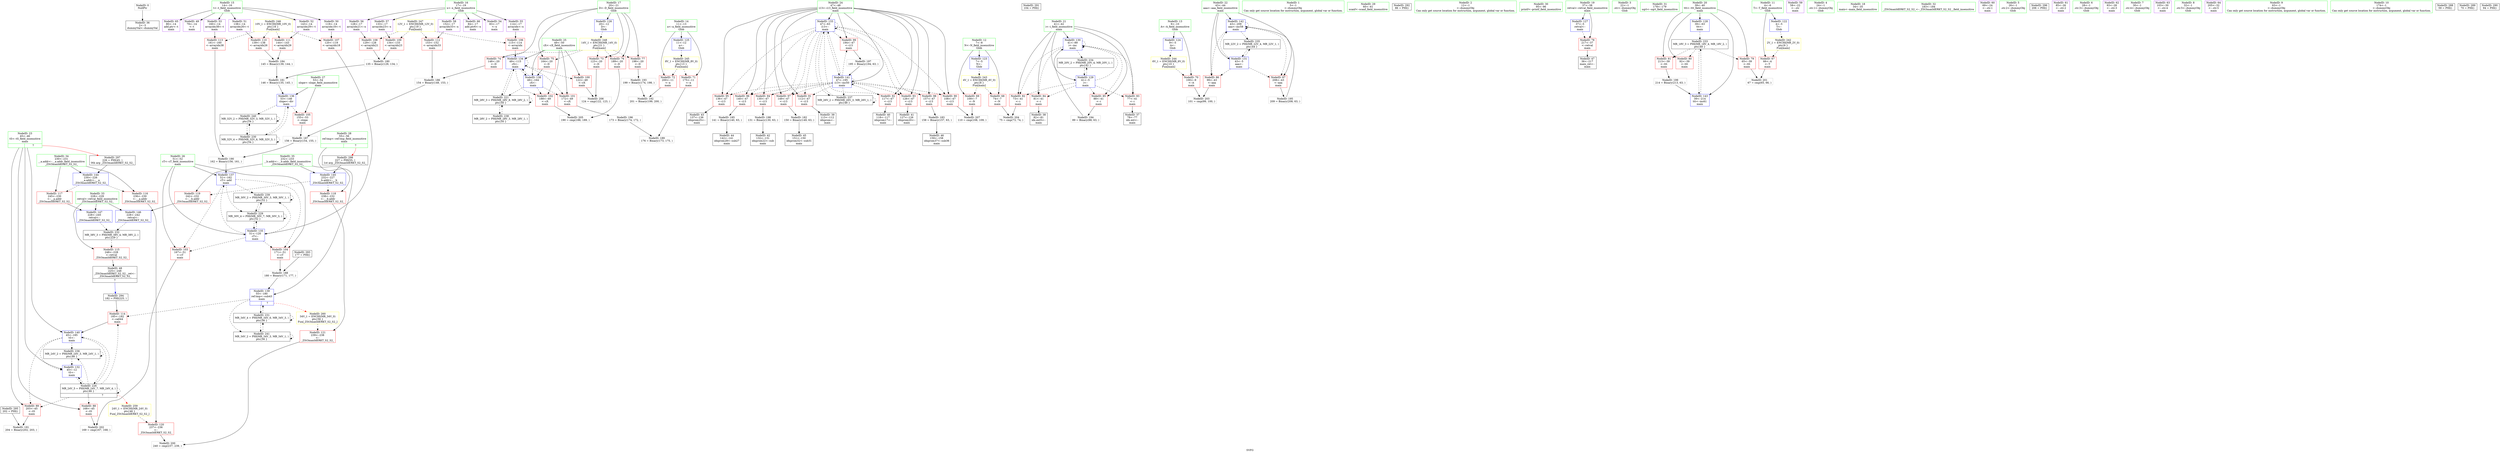 digraph "SVFG" {
	label="SVFG";

	Node0x5629fa116620 [shape=record,color=grey,label="{NodeID: 0\nNullPtr}"];
	Node0x5629fa116620 -> Node0x5629fa139700[style=solid];
	Node0x5629fa142fb0 [shape=record,color=grey,label="{NodeID: 180\n135 = Binary(129, 134, )\n}"];
	Node0x5629fa142fb0 -> Node0x5629fa143130[style=solid];
	Node0x5629fa13a1c0 [shape=record,color=red,label="{NodeID: 97\n149\<--47\n\<--i13\nmain\n}"];
	Node0x5629fa13a1c0 -> Node0x5629fa1432b0[style=solid];
	Node0x5629fa1383e0 [shape=record,color=green,label="{NodeID: 14\n11\<--13\na\<--a_field_insensitive\nGlob }"];
	Node0x5629fa1383e0 -> Node0x5629fa13c3c0[style=solid];
	Node0x5629fa1383e0 -> Node0x5629fa13c490[style=solid];
	Node0x5629fa1383e0 -> Node0x5629fa140050[style=solid];
	Node0x5629fa13dbd0 [shape=record,color=grey,label="{NodeID: 194\n89 = Binary(88, 63, )\n}"];
	Node0x5629fa13dbd0 -> Node0x5629fa1404c0[style=solid];
	Node0x5629fa13ad20 [shape=record,color=red,label="{NodeID: 111\n144\<--143\n\<--arrayidx29\nmain\n}"];
	Node0x5629fa13ad20 -> Node0x5629fa1435b0[style=solid];
	Node0x5629fa138fc0 [shape=record,color=green,label="{NodeID: 28\n55\<--56\nref.tmp\<--ref.tmp_field_insensitive\nmain\n|{|<s1>7}}"];
	Node0x5629fa138fc0 -> Node0x5629fa140c10[style=solid];
	Node0x5629fa138fc0:s1 -> Node0x5629fa16a580[style=solid,color=red];
	Node0x5629fa169d90 [shape=record,color=black,label="{NodeID: 291\n104 = PHI()\n}"];
	Node0x5629fa140050 [shape=record,color=blue,label="{NodeID: 125\n11\<--12\na\<--\nGlob }"];
	Node0x5629fa140050 -> Node0x5629fa159690[style=dashed];
	Node0x5629fa139c10 [shape=record,color=black,label="{NodeID: 42\n132\<--131\nidxprom22\<--sub\nmain\n}"];
	Node0x5629fa140c10 [shape=record,color=blue,label="{NodeID: 139\n55\<--180\nref.tmp\<--sub43\nmain\n|{|<s3>7}}"];
	Node0x5629fa140c10 -> Node0x5629fa13af90[style=dashed];
	Node0x5629fa140c10 -> Node0x5629fa154eb0[style=dashed];
	Node0x5629fa140c10 -> Node0x5629fa1584b0[style=dashed];
	Node0x5629fa140c10:s3 -> Node0x5629fa15a410[style=dashed,color=red];
	Node0x5629fa13b790 [shape=record,color=purple,label="{NodeID: 56\n128\<--17\narrayidx21\<--x\nmain\n}"];
	Node0x5629fa13b790 -> Node0x5629fa13aab0[style=solid];
	Node0x5629fa156bb0 [shape=record,color=black,label="{NodeID: 236\nMR_24V_2 = PHI(MR_24V_3, MR_24V_1, )\npts\{46 \}\n}"];
	Node0x5629fa156bb0 -> Node0x5629fa140660[style=dashed];
	Node0x5629fa156bb0 -> Node0x5629fa156bb0[style=dashed];
	Node0x5629fa13c2f0 [shape=record,color=red,label="{NodeID: 70\n100\<--9\n\<--A\nmain\n}"];
	Node0x5629fa13c2f0 -> Node0x5629fa146240[style=solid];
	Node0x5629fa13ce50 [shape=record,color=red,label="{NodeID: 84\n81\<--41\n\<--i\nmain\n}"];
	Node0x5629fa13ce50 -> Node0x5629fa1398d0[style=solid];
	Node0x5629fa1196e0 [shape=record,color=green,label="{NodeID: 1\n5\<--1\n\<--dummyObj\nCan only get source location for instruction, argument, global var or function.}"];
	Node0x5629fa143130 [shape=record,color=grey,label="{NodeID: 181\n146 = Binary(135, 145, )\n}"];
	Node0x5629fa143130 -> Node0x5629fa1409a0[style=solid];
	Node0x5629fa13a290 [shape=record,color=red,label="{NodeID: 98\n157\<--47\n\<--i13\nmain\n}"];
	Node0x5629fa13a290 -> Node0x5629fa143430[style=solid];
	Node0x5629fa138470 [shape=record,color=green,label="{NodeID: 15\n14\<--16\nt\<--t_field_insensitive\nGlob }"];
	Node0x5629fa138470 -> Node0x5629fa13b1e0[style=solid];
	Node0x5629fa138470 -> Node0x5629fa13b2b0[style=solid];
	Node0x5629fa138470 -> Node0x5629fa13b380[style=solid];
	Node0x5629fa138470 -> Node0x5629fa13b450[style=solid];
	Node0x5629fa138470 -> Node0x5629fa13b520[style=solid];
	Node0x5629fa138470 -> Node0x5629fa13bee0[style=solid];
	Node0x5629fa13dd50 [shape=record,color=grey,label="{NodeID: 195\n209 = Binary(208, 63, )\n}"];
	Node0x5629fa13dd50 -> Node0x5629fa140e80[style=solid];
	Node0x5629fa13adf0 [shape=record,color=red,label="{NodeID: 112\n153\<--152\n\<--arrayidx33\nmain\n}"];
	Node0x5629fa13adf0 -> Node0x5629fa1438b0[style=solid];
	Node0x5629fa139090 [shape=record,color=green,label="{NodeID: 29\n60\<--61\nscanf\<--scanf_field_insensitive\n}"];
	Node0x5629fa169e90 [shape=record,color=black,label="{NodeID: 292\n86 = PHI()\n}"];
	Node0x5629fa140150 [shape=record,color=blue,label="{NodeID: 126\n20\<--12\nD\<--\nGlob }"];
	Node0x5629fa140150 -> Node0x5629fa159930[style=dashed];
	Node0x5629fa139ce0 [shape=record,color=black,label="{NodeID: 43\n137\<--136\nidxprom25\<--\nmain\n}"];
	Node0x5629fa140ce0 [shape=record,color=blue,label="{NodeID: 140\n45\<--185\ntS\<--\nmain\n}"];
	Node0x5629fa140ce0 -> Node0x5629fa13d260[style=dashed];
	Node0x5629fa140ce0 -> Node0x5629fa140660[style=dashed];
	Node0x5629fa140ce0 -> Node0x5629fa1535b0[style=dashed];
	Node0x5629fa140ce0 -> Node0x5629fa156bb0[style=dashed];
	Node0x5629fa13b860 [shape=record,color=purple,label="{NodeID: 57\n133\<--17\narrayidx23\<--x\nmain\n}"];
	Node0x5629fa13b860 -> Node0x5629fa13ab80[style=solid];
	Node0x5629fa1570b0 [shape=record,color=black,label="{NodeID: 237\nMR_26V_2 = PHI(MR_26V_3, MR_26V_1, )\npts\{48 \}\n}"];
	Node0x5629fa1570b0 -> Node0x5629fa140730[style=dashed];
	Node0x5629fa1570b0 -> Node0x5629fa1570b0[style=dashed];
	Node0x5629fa13c3c0 [shape=record,color=red,label="{NodeID: 71\n175\<--11\n\<--a\nmain\n}"];
	Node0x5629fa13c3c0 -> Node0x5629fa143d30[style=solid];
	Node0x5629fa13cf20 [shape=record,color=red,label="{NodeID: 85\n88\<--41\n\<--i\nmain\n}"];
	Node0x5629fa13cf20 -> Node0x5629fa13dbd0[style=solid];
	Node0x5629fa119860 [shape=record,color=green,label="{NodeID: 2\n12\<--1\n\<--dummyObj\nCan only get source location for instruction, argument, global var or function.}"];
	Node0x5629fa1432b0 [shape=record,color=grey,label="{NodeID: 182\n150 = Binary(149, 63, )\n}"];
	Node0x5629fa1432b0 -> Node0x5629fa139e80[style=solid];
	Node0x5629fa13a360 [shape=record,color=red,label="{NodeID: 99\n194\<--47\n\<--i13\nmain\n}"];
	Node0x5629fa13a360 -> Node0x5629fa13e050[style=solid];
	Node0x5629fa138570 [shape=record,color=green,label="{NodeID: 16\n17\<--19\nx\<--x_field_insensitive\nGlob }"];
	Node0x5629fa138570 -> Node0x5629fa13b5f0[style=solid];
	Node0x5629fa138570 -> Node0x5629fa13b6c0[style=solid];
	Node0x5629fa138570 -> Node0x5629fa13b790[style=solid];
	Node0x5629fa138570 -> Node0x5629fa13b860[style=solid];
	Node0x5629fa138570 -> Node0x5629fa13b930[style=solid];
	Node0x5629fa138570 -> Node0x5629fa13bfb0[style=solid];
	Node0x5629fa13ded0 [shape=record,color=grey,label="{NodeID: 196\n173 = Binary(174, 172, )\n}"];
	Node0x5629fa13ded0 -> Node0x5629fa143d30[style=solid];
	Node0x5629fa13aec0 [shape=record,color=red,label="{NodeID: 113\n161\<--160\n\<--arrayidx38\nmain\n}"];
	Node0x5629fa13aec0 -> Node0x5629fa143eb0[style=solid];
	Node0x5629fa139190 [shape=record,color=green,label="{NodeID: 30\n95\<--96\nprintf\<--printf_field_insensitive\n}"];
	Node0x5629fa169f90 [shape=record,color=black,label="{NodeID: 293\n177 = PHI()\n}"];
	Node0x5629fa169f90 -> Node0x5629fa143bb0[style=solid];
	Node0x5629fa140250 [shape=record,color=blue,label="{NodeID: 127\n37\<--5\nretval\<--\nmain\n}"];
	Node0x5629fa140250 -> Node0x5629fa13c970[style=dashed];
	Node0x5629fa139db0 [shape=record,color=black,label="{NodeID: 44\n142\<--141\nidxprom28\<--sub27\nmain\n}"];
	Node0x5629fa140db0 [shape=record,color=blue,label="{NodeID: 141\n47\<--195\ni13\<--inc50\nmain\n}"];
	Node0x5629fa140db0 -> Node0x5629fa13d330[style=dashed];
	Node0x5629fa140db0 -> Node0x5629fa13d400[style=dashed];
	Node0x5629fa140db0 -> Node0x5629fa13d4d0[style=dashed];
	Node0x5629fa140db0 -> Node0x5629fa13d5a0[style=dashed];
	Node0x5629fa140db0 -> Node0x5629fa13d670[style=dashed];
	Node0x5629fa140db0 -> Node0x5629fa13d740[style=dashed];
	Node0x5629fa140db0 -> Node0x5629fa13a0f0[style=dashed];
	Node0x5629fa140db0 -> Node0x5629fa13a1c0[style=dashed];
	Node0x5629fa140db0 -> Node0x5629fa13a290[style=dashed];
	Node0x5629fa140db0 -> Node0x5629fa13a360[style=dashed];
	Node0x5629fa140db0 -> Node0x5629fa140730[style=dashed];
	Node0x5629fa140db0 -> Node0x5629fa140db0[style=dashed];
	Node0x5629fa140db0 -> Node0x5629fa1570b0[style=dashed];
	Node0x5629fa13b930 [shape=record,color=purple,label="{NodeID: 58\n152\<--17\narrayidx33\<--x\nmain\n}"];
	Node0x5629fa13b930 -> Node0x5629fa13adf0[style=solid];
	Node0x5629fa1575b0 [shape=record,color=black,label="{NodeID: 238\nMR_28V_2 = PHI(MR_28V_3, MR_28V_1, )\npts\{50 \}\n}"];
	Node0x5629fa1575b0 -> Node0x5629fa151cb0[style=dashed];
	Node0x5629fa13c490 [shape=record,color=red,label="{NodeID: 72\n200\<--11\n\<--a\nmain\n}"];
	Node0x5629fa13c490 -> Node0x5629fa13d8d0[style=solid];
	Node0x5629fa13cff0 [shape=record,color=red,label="{NodeID: 86\n99\<--43\n\<--aaa\nmain\n}"];
	Node0x5629fa13cff0 -> Node0x5629fa146240[style=solid];
	Node0x5629fa1198f0 [shape=record,color=green,label="{NodeID: 3\n22\<--1\n.str\<--dummyObj\nGlob }"];
	Node0x5629fa143430 [shape=record,color=grey,label="{NodeID: 183\n158 = Binary(157, 63, )\n}"];
	Node0x5629fa143430 -> Node0x5629fa139f50[style=solid];
	Node0x5629fa13a430 [shape=record,color=red,label="{NodeID: 100\n122\<--49\n\<--cX\nmain\n}"];
	Node0x5629fa13a430 -> Node0x5629fa1466c0[style=solid];
	Node0x5629fa138670 [shape=record,color=green,label="{NodeID: 17\n20\<--21\nD\<--D_field_insensitive\nGlob }"];
	Node0x5629fa138670 -> Node0x5629fa13c560[style=solid];
	Node0x5629fa138670 -> Node0x5629fa13c630[style=solid];
	Node0x5629fa138670 -> Node0x5629fa13c700[style=solid];
	Node0x5629fa138670 -> Node0x5629fa13c7d0[style=solid];
	Node0x5629fa138670 -> Node0x5629fa13c8a0[style=solid];
	Node0x5629fa138670 -> Node0x5629fa140150[style=solid];
	Node0x5629fa13e050 [shape=record,color=grey,label="{NodeID: 197\n195 = Binary(194, 63, )\n}"];
	Node0x5629fa13e050 -> Node0x5629fa140db0[style=solid];
	Node0x5629fa13af90 [shape=record,color=red,label="{NodeID: 114\n185\<--182\n\<--call44\nmain\n}"];
	Node0x5629fa13af90 -> Node0x5629fa140ce0[style=solid];
	Node0x5629fa139290 [shape=record,color=green,label="{NodeID: 31\n178\<--179\nsqrt\<--sqrt_field_insensitive\n}"];
	Node0x5629fa16a0f0 [shape=record,color=black,label="{NodeID: 294\n182 = PHI(225, )\n}"];
	Node0x5629fa16a0f0 -> Node0x5629fa13af90[style=solid];
	Node0x5629fa140320 [shape=record,color=blue,label="{NodeID: 128\n39\<--63\nttt\<--\nmain\n}"];
	Node0x5629fa140320 -> Node0x5629fa1558b0[style=dashed];
	Node0x5629fa139e80 [shape=record,color=black,label="{NodeID: 45\n151\<--150\nidxprom32\<--sub31\nmain\n}"];
	Node0x5629fa140e80 [shape=record,color=blue,label="{NodeID: 142\n43\<--209\naaa\<--inc58\nmain\n}"];
	Node0x5629fa140e80 -> Node0x5629fa13cff0[style=dashed];
	Node0x5629fa140e80 -> Node0x5629fa13d0c0[style=dashed];
	Node0x5629fa140e80 -> Node0x5629fa140e80[style=dashed];
	Node0x5629fa140e80 -> Node0x5629fa156ac0[style=dashed];
	Node0x5629fa13ba00 [shape=record,color=purple,label="{NodeID: 59\n58\<--22\n\<--.str\nmain\n}"];
	Node0x5629fa157ab0 [shape=record,color=black,label="{NodeID: 239\nMR_30V_2 = PHI(MR_30V_3, MR_30V_1, )\npts\{52 \}\n}"];
	Node0x5629fa157ab0 -> Node0x5629fa1544b0[style=dashed];
	Node0x5629fa157ab0 -> Node0x5629fa157ab0[style=dashed];
	Node0x5629fa13c560 [shape=record,color=red,label="{NodeID: 73\n123\<--20\n\<--D\nmain\n}"];
	Node0x5629fa13c560 -> Node0x5629fa1466c0[style=solid];
	Node0x5629fa13d0c0 [shape=record,color=red,label="{NodeID: 87\n208\<--43\n\<--aaa\nmain\n}"];
	Node0x5629fa13d0c0 -> Node0x5629fa13dd50[style=solid];
	Node0x5629fa119980 [shape=record,color=green,label="{NodeID: 4\n24\<--1\n.str.1\<--dummyObj\nGlob }"];
	Node0x5629fa1435b0 [shape=record,color=grey,label="{NodeID: 184\n145 = Binary(139, 144, )\n}"];
	Node0x5629fa1435b0 -> Node0x5629fa143130[style=solid];
	Node0x5629fa13a500 [shape=record,color=red,label="{NodeID: 101\n172\<--49\n\<--cX\nmain\n}"];
	Node0x5629fa13a500 -> Node0x5629fa13ded0[style=solid];
	Node0x5629fa138770 [shape=record,color=green,label="{NodeID: 18\n34\<--35\nmain\<--main_field_insensitive\n}"];
	Node0x5629fa13e1d0 [shape=record,color=grey,label="{NodeID: 198\n131 = Binary(130, 63, )\n}"];
	Node0x5629fa13e1d0 -> Node0x5629fa139c10[style=solid];
	Node0x5629fa13b060 [shape=record,color=red,label="{NodeID: 115\n248\<--228\n\<--retval\n_ZSt3maxIdERKT_S2_S2_\n}"];
	Node0x5629fa13b060 -> Node0x5629fa13b110[style=solid];
	Node0x5629fa139390 [shape=record,color=green,label="{NodeID: 32\n183\<--184\n_ZSt3maxIdERKT_S2_S2_\<--_ZSt3maxIdERKT_S2_S2__field_insensitive\n}"];
	Node0x5629fa16a280 [shape=record,color=black,label="{NodeID: 295\n202 = PHI()\n}"];
	Node0x5629fa16a280 -> Node0x5629fa144030[style=solid];
	Node0x5629fa1403f0 [shape=record,color=blue,label="{NodeID: 129\n41\<--5\ni\<--\nmain\n}"];
	Node0x5629fa1403f0 -> Node0x5629fa13ccb0[style=dashed];
	Node0x5629fa1403f0 -> Node0x5629fa13cd80[style=dashed];
	Node0x5629fa1403f0 -> Node0x5629fa13ce50[style=dashed];
	Node0x5629fa1403f0 -> Node0x5629fa13cf20[style=dashed];
	Node0x5629fa1403f0 -> Node0x5629fa1404c0[style=dashed];
	Node0x5629fa1403f0 -> Node0x5629fa155db0[style=dashed];
	Node0x5629fa139f50 [shape=record,color=black,label="{NodeID: 46\n159\<--158\nidxprom37\<--sub36\nmain\n}"];
	Node0x5629fa1535b0 [shape=record,color=black,label="{NodeID: 226\nMR_24V_5 = PHI(MR_24V_7, MR_24V_4, )\npts\{46 \}\n|{|<s7>7}}"];
	Node0x5629fa1535b0 -> Node0x5629fa13d190[style=dashed];
	Node0x5629fa1535b0 -> Node0x5629fa13d260[style=dashed];
	Node0x5629fa1535b0 -> Node0x5629fa13af90[style=dashed];
	Node0x5629fa1535b0 -> Node0x5629fa140660[style=dashed];
	Node0x5629fa1535b0 -> Node0x5629fa140ce0[style=dashed];
	Node0x5629fa1535b0 -> Node0x5629fa1535b0[style=dashed];
	Node0x5629fa1535b0 -> Node0x5629fa156bb0[style=dashed];
	Node0x5629fa1535b0:s7 -> Node0x5629fa15a300[style=dashed,color=red];
	Node0x5629fa140f50 [shape=record,color=blue,label="{NodeID: 143\n39\<--214\nttt\<--inc61\nmain\n}"];
	Node0x5629fa140f50 -> Node0x5629fa1558b0[style=dashed];
	Node0x5629fa13bad0 [shape=record,color=purple,label="{NodeID: 60\n69\<--24\n\<--.str.1\nmain\n}"];
	Node0x5629fa157fb0 [shape=record,color=black,label="{NodeID: 240\nMR_32V_2 = PHI(MR_32V_3, MR_32V_1, )\npts\{54 \}\n}"];
	Node0x5629fa157fb0 -> Node0x5629fa1549b0[style=dashed];
	Node0x5629fa157fb0 -> Node0x5629fa157fb0[style=dashed];
	Node0x5629fa13c630 [shape=record,color=red,label="{NodeID: 74\n148\<--20\n\<--D\nmain\n}"];
	Node0x5629fa13c630 -> Node0x5629fa1438b0[style=solid];
	Node0x5629fa13d190 [shape=record,color=red,label="{NodeID: 88\n168\<--45\n\<--tS\nmain\n}"];
	Node0x5629fa13d190 -> Node0x5629fa146100[style=solid];
	Node0x5629fa119ee0 [shape=record,color=green,label="{NodeID: 5\n26\<--1\n.str.2\<--dummyObj\nGlob }"];
	Node0x5629fa143730 [shape=record,color=grey,label="{NodeID: 185\n141 = Binary(140, 63, )\n}"];
	Node0x5629fa143730 -> Node0x5629fa139db0[style=solid];
	Node0x5629fa13a5d0 [shape=record,color=red,label="{NodeID: 102\n188\<--49\n\<--cX\nmain\n}"];
	Node0x5629fa13a5d0 -> Node0x5629fa146540[style=solid];
	Node0x5629fa138870 [shape=record,color=green,label="{NodeID: 19\n37\<--38\nretval\<--retval_field_insensitive\nmain\n}"];
	Node0x5629fa138870 -> Node0x5629fa13c970[style=solid];
	Node0x5629fa138870 -> Node0x5629fa140250[style=solid];
	Node0x5629fa13e350 [shape=record,color=grey,label="{NodeID: 199\n214 = Binary(213, 63, )\n}"];
	Node0x5629fa13e350 -> Node0x5629fa140f50[style=solid];
	Node0x5629fa13f870 [shape=record,color=red,label="{NodeID: 116\n236\<--230\n\<--__a.addr\n_ZSt3maxIdERKT_S2_S2_\n}"];
	Node0x5629fa13f870 -> Node0x5629fa13fbb0[style=solid];
	Node0x5629fa139490 [shape=record,color=green,label="{NodeID: 33\n228\<--229\nretval\<--retval_field_insensitive\n_ZSt3maxIdERKT_S2_S2_\n}"];
	Node0x5629fa139490 -> Node0x5629fa13b060[style=solid];
	Node0x5629fa139490 -> Node0x5629fa1411c0[style=solid];
	Node0x5629fa139490 -> Node0x5629fa141290[style=solid];
	Node0x5629fa16a350 [shape=record,color=black,label="{NodeID: 296\n206 = PHI()\n}"];
	Node0x5629fa1404c0 [shape=record,color=blue,label="{NodeID: 130\n41\<--89\ni\<--inc\nmain\n}"];
	Node0x5629fa1404c0 -> Node0x5629fa13ccb0[style=dashed];
	Node0x5629fa1404c0 -> Node0x5629fa13cd80[style=dashed];
	Node0x5629fa1404c0 -> Node0x5629fa13ce50[style=dashed];
	Node0x5629fa1404c0 -> Node0x5629fa13cf20[style=dashed];
	Node0x5629fa1404c0 -> Node0x5629fa1404c0[style=dashed];
	Node0x5629fa1404c0 -> Node0x5629fa155db0[style=dashed];
	Node0x5629fa13a020 [shape=record,color=black,label="{NodeID: 47\n36\<--217\nmain_ret\<--\nmain\n}"];
	Node0x5629fa141020 [shape=record,color=blue,label="{NodeID: 144\n230\<--226\n__a.addr\<--__a\n_ZSt3maxIdERKT_S2_S2_\n}"];
	Node0x5629fa141020 -> Node0x5629fa13f870[style=dashed];
	Node0x5629fa141020 -> Node0x5629fa13f940[style=dashed];
	Node0x5629fa13bba0 [shape=record,color=purple,label="{NodeID: 61\n85\<--26\n\<--.str.2\nmain\n}"];
	Node0x5629fa1584b0 [shape=record,color=black,label="{NodeID: 241\nMR_34V_2 = PHI(MR_34V_3, MR_34V_1, )\npts\{56 \}\n}"];
	Node0x5629fa1584b0 -> Node0x5629fa154eb0[style=dashed];
	Node0x5629fa1584b0 -> Node0x5629fa1584b0[style=dashed];
	Node0x5629fa13c700 [shape=record,color=red,label="{NodeID: 75\n164\<--20\n\<--D\nmain\n}"];
	Node0x5629fa13c700 -> Node0x5629fa140b40[style=solid];
	Node0x5629fa13d260 [shape=record,color=red,label="{NodeID: 89\n203\<--45\n\<--tS\nmain\n}"];
	Node0x5629fa13d260 -> Node0x5629fa144030[style=solid];
	Node0x5629fa119f70 [shape=record,color=green,label="{NodeID: 6\n28\<--1\n.str.3\<--dummyObj\nGlob }"];
	Node0x5629fa1438b0 [shape=record,color=grey,label="{NodeID: 186\n154 = Binary(148, 153, )\n}"];
	Node0x5629fa1438b0 -> Node0x5629fa143a30[style=solid];
	Node0x5629fa13a6a0 [shape=record,color=red,label="{NodeID: 103\n167\<--51\n\<--cT\nmain\n}"];
	Node0x5629fa13a6a0 -> Node0x5629fa146100[style=solid];
	Node0x5629fa138940 [shape=record,color=green,label="{NodeID: 20\n39\<--40\nttt\<--ttt_field_insensitive\nmain\n}"];
	Node0x5629fa138940 -> Node0x5629fa13ca40[style=solid];
	Node0x5629fa138940 -> Node0x5629fa13cb10[style=solid];
	Node0x5629fa138940 -> Node0x5629fa13cbe0[style=solid];
	Node0x5629fa138940 -> Node0x5629fa140320[style=solid];
	Node0x5629fa138940 -> Node0x5629fa140f50[style=solid];
	Node0x5629fa13e4d0 [shape=record,color=grey,label="{NodeID: 200\n240 = cmp(237, 239, )\n}"];
	Node0x5629fa13f940 [shape=record,color=red,label="{NodeID: 117\n245\<--230\n\<--__a.addr\n_ZSt3maxIdERKT_S2_S2_\n}"];
	Node0x5629fa13f940 -> Node0x5629fa141290[style=solid];
	Node0x5629fa139560 [shape=record,color=green,label="{NodeID: 34\n230\<--231\n__a.addr\<--__a.addr_field_insensitive\n_ZSt3maxIdERKT_S2_S2_\n}"];
	Node0x5629fa139560 -> Node0x5629fa13f870[style=solid];
	Node0x5629fa139560 -> Node0x5629fa13f940[style=solid];
	Node0x5629fa139560 -> Node0x5629fa141020[style=solid];
	Node0x5629fa16a420 [shape=record,color=black,label="{NodeID: 297\n226 = PHI(45, )\n0th arg _ZSt3maxIdERKT_S2_S2_ }"];
	Node0x5629fa16a420 -> Node0x5629fa141020[style=solid];
	Node0x5629fa140590 [shape=record,color=blue,label="{NodeID: 131\n43\<--5\naaa\<--\nmain\n}"];
	Node0x5629fa140590 -> Node0x5629fa13cff0[style=dashed];
	Node0x5629fa140590 -> Node0x5629fa13d0c0[style=dashed];
	Node0x5629fa140590 -> Node0x5629fa140e80[style=dashed];
	Node0x5629fa140590 -> Node0x5629fa156ac0[style=dashed];
	Node0x5629fa13b110 [shape=record,color=black,label="{NodeID: 48\n225\<--248\n_ZSt3maxIdERKT_S2_S2__ret\<--\n_ZSt3maxIdERKT_S2_S2_\n|{<s0>7}}"];
	Node0x5629fa13b110:s0 -> Node0x5629fa16a0f0[style=solid,color=blue];
	Node0x5629fa1410f0 [shape=record,color=blue,label="{NodeID: 145\n232\<--227\n__b.addr\<--__b\n_ZSt3maxIdERKT_S2_S2_\n}"];
	Node0x5629fa1410f0 -> Node0x5629fa13fa10[style=dashed];
	Node0x5629fa1410f0 -> Node0x5629fa13fae0[style=dashed];
	Node0x5629fa13bc70 [shape=record,color=purple,label="{NodeID: 62\n93\<--28\n\<--.str.3\nmain\n}"];
	Node0x5629fa1589b0 [shape=record,color=yellow,style=double,label="{NodeID: 242\n2V_1 = ENCHI(MR_2V_0)\npts\{6 \}\nFun[main]}"];
	Node0x5629fa1589b0 -> Node0x5629fa13c080[style=dashed];
	Node0x5629fa13c7d0 [shape=record,color=red,label="{NodeID: 76\n189\<--20\n\<--D\nmain\n}"];
	Node0x5629fa13c7d0 -> Node0x5629fa146540[style=solid];
	Node0x5629fa13d330 [shape=record,color=red,label="{NodeID: 90\n108\<--47\n\<--i13\nmain\n}"];
	Node0x5629fa13d330 -> Node0x5629fa146840[style=solid];
	Node0x5629fa11a000 [shape=record,color=green,label="{NodeID: 7\n30\<--1\n.str.4\<--dummyObj\nGlob }"];
	Node0x5629fa143a30 [shape=record,color=grey,label="{NodeID: 187\n156 = Binary(154, 155, )\n}"];
	Node0x5629fa143a30 -> Node0x5629fa143eb0[style=solid];
	Node0x5629fa13a770 [shape=record,color=red,label="{NodeID: 104\n171\<--51\n\<--cT\nmain\n}"];
	Node0x5629fa13a770 -> Node0x5629fa143bb0[style=solid];
	Node0x5629fa138a10 [shape=record,color=green,label="{NodeID: 21\n41\<--42\ni\<--i_field_insensitive\nmain\n}"];
	Node0x5629fa138a10 -> Node0x5629fa13ccb0[style=solid];
	Node0x5629fa138a10 -> Node0x5629fa13cd80[style=solid];
	Node0x5629fa138a10 -> Node0x5629fa13ce50[style=solid];
	Node0x5629fa138a10 -> Node0x5629fa13cf20[style=solid];
	Node0x5629fa138a10 -> Node0x5629fa1403f0[style=solid];
	Node0x5629fa138a10 -> Node0x5629fa1404c0[style=solid];
	Node0x5629fa13e650 [shape=record,color=grey,label="{NodeID: 201\n67 = cmp(65, 66, )\n}"];
	Node0x5629fa13fa10 [shape=record,color=red,label="{NodeID: 118\n238\<--232\n\<--__b.addr\n_ZSt3maxIdERKT_S2_S2_\n}"];
	Node0x5629fa13fa10 -> Node0x5629fa13fc80[style=solid];
	Node0x5629fa139630 [shape=record,color=green,label="{NodeID: 35\n232\<--233\n__b.addr\<--__b.addr_field_insensitive\n_ZSt3maxIdERKT_S2_S2_\n}"];
	Node0x5629fa139630 -> Node0x5629fa13fa10[style=solid];
	Node0x5629fa139630 -> Node0x5629fa13fae0[style=solid];
	Node0x5629fa139630 -> Node0x5629fa1410f0[style=solid];
	Node0x5629fa16a580 [shape=record,color=black,label="{NodeID: 298\n227 = PHI(55, )\n1st arg _ZSt3maxIdERKT_S2_S2_ }"];
	Node0x5629fa16a580 -> Node0x5629fa1410f0[style=solid];
	Node0x5629fa140660 [shape=record,color=blue,label="{NodeID: 132\n45\<--12\ntS\<--\nmain\n}"];
	Node0x5629fa140660 -> Node0x5629fa1535b0[style=dashed];
	Node0x5629fa13b1e0 [shape=record,color=purple,label="{NodeID: 49\n79\<--14\n\<--t\nmain\n}"];
	Node0x5629fa1544b0 [shape=record,color=black,label="{NodeID: 229\nMR_30V_4 = PHI(MR_30V_7, MR_30V_3, )\npts\{52 \}\n}"];
	Node0x5629fa1544b0 -> Node0x5629fa1408d0[style=dashed];
	Node0x5629fa1544b0 -> Node0x5629fa1544b0[style=dashed];
	Node0x5629fa1544b0 -> Node0x5629fa157ab0[style=dashed];
	Node0x5629fa1411c0 [shape=record,color=blue,label="{NodeID: 146\n228\<--242\nretval\<--\n_ZSt3maxIdERKT_S2_S2_\n}"];
	Node0x5629fa1411c0 -> Node0x5629fa1553b0[style=dashed];
	Node0x5629fa13bd40 [shape=record,color=purple,label="{NodeID: 63\n103\<--30\n\<--.str.4\nmain\n}"];
	Node0x5629fa1594d0 [shape=record,color=yellow,style=double,label="{NodeID: 243\n4V_1 = ENCHI(MR_4V_0)\npts\{8 \}\nFun[main]}"];
	Node0x5629fa1594d0 -> Node0x5629fa13c150[style=dashed];
	Node0x5629fa1594d0 -> Node0x5629fa13c220[style=dashed];
	Node0x5629fa13c8a0 [shape=record,color=red,label="{NodeID: 77\n198\<--20\n\<--D\nmain\n}"];
	Node0x5629fa13c8a0 -> Node0x5629fa13da50[style=solid];
	Node0x5629fa13d400 [shape=record,color=red,label="{NodeID: 91\n112\<--47\n\<--i13\nmain\n}"];
	Node0x5629fa13d400 -> Node0x5629fa1399a0[style=solid];
	Node0x5629fa11a090 [shape=record,color=green,label="{NodeID: 8\n32\<--1\n.str.5\<--dummyObj\nGlob }"];
	Node0x5629fa143bb0 [shape=record,color=grey,label="{NodeID: 188\n180 = Binary(171, 177, )\n}"];
	Node0x5629fa143bb0 -> Node0x5629fa140c10[style=solid];
	Node0x5629fa13a840 [shape=record,color=red,label="{NodeID: 105\n155\<--53\n\<--slope\nmain\n}"];
	Node0x5629fa13a840 -> Node0x5629fa143a30[style=solid];
	Node0x5629fa138ae0 [shape=record,color=green,label="{NodeID: 22\n43\<--44\naaa\<--aaa_field_insensitive\nmain\n}"];
	Node0x5629fa138ae0 -> Node0x5629fa13cff0[style=solid];
	Node0x5629fa138ae0 -> Node0x5629fa13d0c0[style=solid];
	Node0x5629fa138ae0 -> Node0x5629fa140590[style=solid];
	Node0x5629fa138ae0 -> Node0x5629fa140e80[style=solid];
	Node0x5629fa146100 [shape=record,color=grey,label="{NodeID: 202\n169 = cmp(167, 168, )\n}"];
	Node0x5629fa13fae0 [shape=record,color=red,label="{NodeID: 119\n242\<--232\n\<--__b.addr\n_ZSt3maxIdERKT_S2_S2_\n}"];
	Node0x5629fa13fae0 -> Node0x5629fa1411c0[style=solid];
	Node0x5629fa139700 [shape=record,color=black,label="{NodeID: 36\n2\<--3\ndummyVal\<--dummyVal\n}"];
	Node0x5629fa140730 [shape=record,color=blue,label="{NodeID: 133\n47\<--63\ni13\<--\nmain\n}"];
	Node0x5629fa140730 -> Node0x5629fa13d330[style=dashed];
	Node0x5629fa140730 -> Node0x5629fa13d400[style=dashed];
	Node0x5629fa140730 -> Node0x5629fa13d4d0[style=dashed];
	Node0x5629fa140730 -> Node0x5629fa13d5a0[style=dashed];
	Node0x5629fa140730 -> Node0x5629fa13d670[style=dashed];
	Node0x5629fa140730 -> Node0x5629fa13d740[style=dashed];
	Node0x5629fa140730 -> Node0x5629fa13a0f0[style=dashed];
	Node0x5629fa140730 -> Node0x5629fa13a1c0[style=dashed];
	Node0x5629fa140730 -> Node0x5629fa13a290[style=dashed];
	Node0x5629fa140730 -> Node0x5629fa13a360[style=dashed];
	Node0x5629fa140730 -> Node0x5629fa140730[style=dashed];
	Node0x5629fa140730 -> Node0x5629fa140db0[style=dashed];
	Node0x5629fa140730 -> Node0x5629fa1570b0[style=dashed];
	Node0x5629fa13b2b0 [shape=record,color=purple,label="{NodeID: 50\n119\<--14\narrayidx18\<--t\nmain\n}"];
	Node0x5629fa13b2b0 -> Node0x5629fa13a9e0[style=solid];
	Node0x5629fa1549b0 [shape=record,color=black,label="{NodeID: 230\nMR_32V_4 = PHI(MR_32V_6, MR_32V_3, )\npts\{54 \}\n}"];
	Node0x5629fa1549b0 -> Node0x5629fa1409a0[style=dashed];
	Node0x5629fa1549b0 -> Node0x5629fa1549b0[style=dashed];
	Node0x5629fa1549b0 -> Node0x5629fa157fb0[style=dashed];
	Node0x5629fa141290 [shape=record,color=blue,label="{NodeID: 147\n228\<--245\nretval\<--\n_ZSt3maxIdERKT_S2_S2_\n}"];
	Node0x5629fa141290 -> Node0x5629fa1553b0[style=dashed];
	Node0x5629fa13be10 [shape=record,color=purple,label="{NodeID: 64\n205\<--32\n\<--.str.5\nmain\n}"];
	Node0x5629fa1595b0 [shape=record,color=yellow,style=double,label="{NodeID: 244\n6V_1 = ENCHI(MR_6V_0)\npts\{10 \}\nFun[main]}"];
	Node0x5629fa1595b0 -> Node0x5629fa13c2f0[style=dashed];
	Node0x5629fa13c970 [shape=record,color=red,label="{NodeID: 78\n217\<--37\n\<--retval\nmain\n}"];
	Node0x5629fa13c970 -> Node0x5629fa13a020[style=solid];
	Node0x5629fa13d4d0 [shape=record,color=red,label="{NodeID: 92\n117\<--47\n\<--i13\nmain\n}"];
	Node0x5629fa13d4d0 -> Node0x5629fa139a70[style=solid];
	Node0x5629fa11a120 [shape=record,color=green,label="{NodeID: 9\n63\<--1\n\<--dummyObj\nCan only get source location for instruction, argument, global var or function.}"];
	Node0x5629fa143d30 [shape=record,color=grey,label="{NodeID: 189\n176 = Binary(173, 175, )\n}"];
	Node0x5629fa13a910 [shape=record,color=red,label="{NodeID: 106\n115\<--114\n\<--arrayidx\nmain\n}"];
	Node0x5629fa13a910 -> Node0x5629fa140800[style=solid];
	Node0x5629fa138bb0 [shape=record,color=green,label="{NodeID: 23\n45\<--46\ntS\<--tS_field_insensitive\nmain\n|{|<s4>7}}"];
	Node0x5629fa138bb0 -> Node0x5629fa13d190[style=solid];
	Node0x5629fa138bb0 -> Node0x5629fa13d260[style=solid];
	Node0x5629fa138bb0 -> Node0x5629fa140660[style=solid];
	Node0x5629fa138bb0 -> Node0x5629fa140ce0[style=solid];
	Node0x5629fa138bb0:s4 -> Node0x5629fa16a420[style=solid,color=red];
	Node0x5629fa146240 [shape=record,color=grey,label="{NodeID: 203\n101 = cmp(99, 100, )\n}"];
	Node0x5629fa13fbb0 [shape=record,color=red,label="{NodeID: 120\n237\<--236\n\<--\n_ZSt3maxIdERKT_S2_S2_\n}"];
	Node0x5629fa13fbb0 -> Node0x5629fa13e4d0[style=solid];
	Node0x5629fa139800 [shape=record,color=black,label="{NodeID: 37\n78\<--77\nidx.ext\<--\nmain\n}"];
	Node0x5629fa140800 [shape=record,color=blue,label="{NodeID: 134\n49\<--115\ncX\<--\nmain\n}"];
	Node0x5629fa140800 -> Node0x5629fa13a430[style=dashed];
	Node0x5629fa140800 -> Node0x5629fa13a500[style=dashed];
	Node0x5629fa140800 -> Node0x5629fa13a5d0[style=dashed];
	Node0x5629fa140800 -> Node0x5629fa140800[style=dashed];
	Node0x5629fa140800 -> Node0x5629fa140b40[style=dashed];
	Node0x5629fa140800 -> Node0x5629fa151cb0[style=dashed];
	Node0x5629fa13b380 [shape=record,color=purple,label="{NodeID: 51\n138\<--14\narrayidx26\<--t\nmain\n}"];
	Node0x5629fa13b380 -> Node0x5629fa13ac50[style=solid];
	Node0x5629fa154eb0 [shape=record,color=black,label="{NodeID: 231\nMR_34V_4 = PHI(MR_34V_6, MR_34V_3, )\npts\{56 \}\n}"];
	Node0x5629fa154eb0 -> Node0x5629fa140c10[style=dashed];
	Node0x5629fa154eb0 -> Node0x5629fa154eb0[style=dashed];
	Node0x5629fa154eb0 -> Node0x5629fa1584b0[style=dashed];
	Node0x5629fa13bee0 [shape=record,color=purple,label="{NodeID: 65\n80\<--14\nadd.ptr\<--t\nmain\n}"];
	Node0x5629fa159690 [shape=record,color=yellow,style=double,label="{NodeID: 245\n8V_1 = ENCHI(MR_8V_0)\npts\{13 \}\nFun[main]}"];
	Node0x5629fa159690 -> Node0x5629fa13c3c0[style=dashed];
	Node0x5629fa159690 -> Node0x5629fa13c490[style=dashed];
	Node0x5629fa13ca40 [shape=record,color=red,label="{NodeID: 79\n65\<--39\n\<--ttt\nmain\n}"];
	Node0x5629fa13ca40 -> Node0x5629fa13e650[style=solid];
	Node0x5629fa15a300 [shape=record,color=yellow,style=double,label="{NodeID: 259\n24V_1 = ENCHI(MR_24V_0)\npts\{46 \}\nFun[_ZSt3maxIdERKT_S2_S2_]}"];
	Node0x5629fa15a300 -> Node0x5629fa13fbb0[style=dashed];
	Node0x5629fa13d5a0 [shape=record,color=red,label="{NodeID: 93\n126\<--47\n\<--i13\nmain\n}"];
	Node0x5629fa13d5a0 -> Node0x5629fa139b40[style=solid];
	Node0x5629fa11a1b0 [shape=record,color=green,label="{NodeID: 10\n174\<--1\n\<--dummyObj\nCan only get source location for instruction, argument, global var or function.}"];
	Node0x5629fa143eb0 [shape=record,color=grey,label="{NodeID: 190\n162 = Binary(156, 161, )\n}"];
	Node0x5629fa143eb0 -> Node0x5629fa140a70[style=solid];
	Node0x5629fa13a9e0 [shape=record,color=red,label="{NodeID: 107\n120\<--119\n\<--arrayidx18\nmain\n}"];
	Node0x5629fa13a9e0 -> Node0x5629fa1408d0[style=solid];
	Node0x5629fa138c80 [shape=record,color=green,label="{NodeID: 24\n47\<--48\ni13\<--i13_field_insensitive\nmain\n}"];
	Node0x5629fa138c80 -> Node0x5629fa13d330[style=solid];
	Node0x5629fa138c80 -> Node0x5629fa13d400[style=solid];
	Node0x5629fa138c80 -> Node0x5629fa13d4d0[style=solid];
	Node0x5629fa138c80 -> Node0x5629fa13d5a0[style=solid];
	Node0x5629fa138c80 -> Node0x5629fa13d670[style=solid];
	Node0x5629fa138c80 -> Node0x5629fa13d740[style=solid];
	Node0x5629fa138c80 -> Node0x5629fa13a0f0[style=solid];
	Node0x5629fa138c80 -> Node0x5629fa13a1c0[style=solid];
	Node0x5629fa138c80 -> Node0x5629fa13a290[style=solid];
	Node0x5629fa138c80 -> Node0x5629fa13a360[style=solid];
	Node0x5629fa138c80 -> Node0x5629fa140730[style=solid];
	Node0x5629fa138c80 -> Node0x5629fa140db0[style=solid];
	Node0x5629fa1463c0 [shape=record,color=grey,label="{NodeID: 204\n75 = cmp(73, 74, )\n}"];
	Node0x5629fa13fc80 [shape=record,color=red,label="{NodeID: 121\n239\<--238\n\<--\n_ZSt3maxIdERKT_S2_S2_\n}"];
	Node0x5629fa13fc80 -> Node0x5629fa13e4d0[style=solid];
	Node0x5629fa1398d0 [shape=record,color=black,label="{NodeID: 38\n82\<--81\nidx.ext5\<--\nmain\n}"];
	Node0x5629fa1408d0 [shape=record,color=blue,label="{NodeID: 135\n51\<--120\ncT\<--\nmain\n}"];
	Node0x5629fa1408d0 -> Node0x5629fa13a6a0[style=dashed];
	Node0x5629fa1408d0 -> Node0x5629fa13a770[style=dashed];
	Node0x5629fa1408d0 -> Node0x5629fa140a70[style=dashed];
	Node0x5629fa1408d0 -> Node0x5629fa1544b0[style=dashed];
	Node0x5629fa1408d0 -> Node0x5629fa157ab0[style=dashed];
	Node0x5629fa13b450 [shape=record,color=purple,label="{NodeID: 52\n143\<--14\narrayidx29\<--t\nmain\n}"];
	Node0x5629fa13b450 -> Node0x5629fa13ad20[style=solid];
	Node0x5629fa1553b0 [shape=record,color=black,label="{NodeID: 232\nMR_38V_3 = PHI(MR_38V_4, MR_38V_2, )\npts\{229 \}\n}"];
	Node0x5629fa1553b0 -> Node0x5629fa13b060[style=dashed];
	Node0x5629fa13bfb0 [shape=record,color=purple,label="{NodeID: 66\n84\<--17\nadd.ptr6\<--x\nmain\n}"];
	Node0x5629fa159770 [shape=record,color=yellow,style=double,label="{NodeID: 246\n10V_1 = ENCHI(MR_10V_0)\npts\{16 \}\nFun[main]}"];
	Node0x5629fa159770 -> Node0x5629fa13a9e0[style=dashed];
	Node0x5629fa159770 -> Node0x5629fa13ac50[style=dashed];
	Node0x5629fa159770 -> Node0x5629fa13ad20[style=dashed];
	Node0x5629fa159770 -> Node0x5629fa13aec0[style=dashed];
	Node0x5629fa13cb10 [shape=record,color=red,label="{NodeID: 80\n92\<--39\n\<--ttt\nmain\n}"];
	Node0x5629fa15a410 [shape=record,color=yellow,style=double,label="{NodeID: 260\n34V_1 = ENCHI(MR_34V_0)\npts\{56 \}\nFun[_ZSt3maxIdERKT_S2_S2_]}"];
	Node0x5629fa15a410 -> Node0x5629fa13fc80[style=dashed];
	Node0x5629fa13d670 [shape=record,color=red,label="{NodeID: 94\n130\<--47\n\<--i13\nmain\n}"];
	Node0x5629fa13d670 -> Node0x5629fa13e1d0[style=solid];
	Node0x5629fa138230 [shape=record,color=green,label="{NodeID: 11\n4\<--6\nT\<--T_field_insensitive\nGlob }"];
	Node0x5629fa138230 -> Node0x5629fa13c080[style=solid];
	Node0x5629fa138230 -> Node0x5629fa13fd50[style=solid];
	Node0x5629fa144030 [shape=record,color=grey,label="{NodeID: 191\n204 = Binary(202, 203, )\n}"];
	Node0x5629fa13aab0 [shape=record,color=red,label="{NodeID: 108\n129\<--128\n\<--arrayidx21\nmain\n}"];
	Node0x5629fa13aab0 -> Node0x5629fa142fb0[style=solid];
	Node0x5629fa138d50 [shape=record,color=green,label="{NodeID: 25\n49\<--50\ncX\<--cX_field_insensitive\nmain\n}"];
	Node0x5629fa138d50 -> Node0x5629fa13a430[style=solid];
	Node0x5629fa138d50 -> Node0x5629fa13a500[style=solid];
	Node0x5629fa138d50 -> Node0x5629fa13a5d0[style=solid];
	Node0x5629fa138d50 -> Node0x5629fa140800[style=solid];
	Node0x5629fa138d50 -> Node0x5629fa140b40[style=solid];
	Node0x5629fa169a90 [shape=record,color=black,label="{NodeID: 288\n59 = PHI()\n}"];
	Node0x5629fa146540 [shape=record,color=grey,label="{NodeID: 205\n190 = cmp(188, 189, )\n}"];
	Node0x5629fa13fd50 [shape=record,color=blue,label="{NodeID: 122\n4\<--5\nT\<--\nGlob }"];
	Node0x5629fa13fd50 -> Node0x5629fa1589b0[style=dashed];
	Node0x5629fa1399a0 [shape=record,color=black,label="{NodeID: 39\n113\<--112\nidxprom\<--\nmain\n}"];
	Node0x5629fa1409a0 [shape=record,color=blue,label="{NodeID: 136\n53\<--146\nslope\<--div\nmain\n}"];
	Node0x5629fa1409a0 -> Node0x5629fa13a840[style=dashed];
	Node0x5629fa1409a0 -> Node0x5629fa1549b0[style=dashed];
	Node0x5629fa1409a0 -> Node0x5629fa157fb0[style=dashed];
	Node0x5629fa13b520 [shape=record,color=purple,label="{NodeID: 53\n160\<--14\narrayidx38\<--t\nmain\n}"];
	Node0x5629fa13b520 -> Node0x5629fa13aec0[style=solid];
	Node0x5629fa1558b0 [shape=record,color=black,label="{NodeID: 233\nMR_18V_3 = PHI(MR_18V_4, MR_18V_2, )\npts\{40 \}\n}"];
	Node0x5629fa1558b0 -> Node0x5629fa13ca40[style=dashed];
	Node0x5629fa1558b0 -> Node0x5629fa13cb10[style=dashed];
	Node0x5629fa1558b0 -> Node0x5629fa13cbe0[style=dashed];
	Node0x5629fa1558b0 -> Node0x5629fa140f50[style=dashed];
	Node0x5629fa13c080 [shape=record,color=red,label="{NodeID: 67\n66\<--4\n\<--T\nmain\n}"];
	Node0x5629fa13c080 -> Node0x5629fa13e650[style=solid];
	Node0x5629fa159850 [shape=record,color=yellow,style=double,label="{NodeID: 247\n12V_1 = ENCHI(MR_12V_0)\npts\{19 \}\nFun[main]}"];
	Node0x5629fa159850 -> Node0x5629fa13a910[style=dashed];
	Node0x5629fa159850 -> Node0x5629fa13aab0[style=dashed];
	Node0x5629fa159850 -> Node0x5629fa13ab80[style=dashed];
	Node0x5629fa159850 -> Node0x5629fa13adf0[style=dashed];
	Node0x5629fa13cbe0 [shape=record,color=red,label="{NodeID: 81\n213\<--39\n\<--ttt\nmain\n}"];
	Node0x5629fa13cbe0 -> Node0x5629fa13e350[style=solid];
	Node0x5629fa13d740 [shape=record,color=red,label="{NodeID: 95\n136\<--47\n\<--i13\nmain\n}"];
	Node0x5629fa13d740 -> Node0x5629fa139ce0[style=solid];
	Node0x5629fa1382c0 [shape=record,color=green,label="{NodeID: 12\n7\<--8\nN\<--N_field_insensitive\nGlob }"];
	Node0x5629fa1382c0 -> Node0x5629fa13c150[style=solid];
	Node0x5629fa1382c0 -> Node0x5629fa13c220[style=solid];
	Node0x5629fa1382c0 -> Node0x5629fa13fe50[style=solid];
	Node0x5629fa13d8d0 [shape=record,color=grey,label="{NodeID: 192\n201 = Binary(199, 200, )\n}"];
	Node0x5629fa13ab80 [shape=record,color=red,label="{NodeID: 109\n134\<--133\n\<--arrayidx23\nmain\n}"];
	Node0x5629fa13ab80 -> Node0x5629fa142fb0[style=solid];
	Node0x5629fa138e20 [shape=record,color=green,label="{NodeID: 26\n51\<--52\ncT\<--cT_field_insensitive\nmain\n}"];
	Node0x5629fa138e20 -> Node0x5629fa13a6a0[style=solid];
	Node0x5629fa138e20 -> Node0x5629fa13a770[style=solid];
	Node0x5629fa138e20 -> Node0x5629fa1408d0[style=solid];
	Node0x5629fa138e20 -> Node0x5629fa140a70[style=solid];
	Node0x5629fa169b90 [shape=record,color=black,label="{NodeID: 289\n70 = PHI()\n}"];
	Node0x5629fa1466c0 [shape=record,color=grey,label="{NodeID: 206\n124 = cmp(122, 123, )\n}"];
	Node0x5629fa13fe50 [shape=record,color=blue,label="{NodeID: 123\n7\<--5\nN\<--\nGlob }"];
	Node0x5629fa13fe50 -> Node0x5629fa1594d0[style=dashed];
	Node0x5629fa139a70 [shape=record,color=black,label="{NodeID: 40\n118\<--117\nidxprom17\<--\nmain\n}"];
	Node0x5629fa140a70 [shape=record,color=blue,label="{NodeID: 137\n51\<--162\ncT\<--add\nmain\n}"];
	Node0x5629fa140a70 -> Node0x5629fa13a6a0[style=dashed];
	Node0x5629fa140a70 -> Node0x5629fa13a770[style=dashed];
	Node0x5629fa140a70 -> Node0x5629fa1544b0[style=dashed];
	Node0x5629fa140a70 -> Node0x5629fa157ab0[style=dashed];
	Node0x5629fa13b5f0 [shape=record,color=purple,label="{NodeID: 54\n83\<--17\n\<--x\nmain\n}"];
	Node0x5629fa155db0 [shape=record,color=black,label="{NodeID: 234\nMR_20V_2 = PHI(MR_20V_4, MR_20V_1, )\npts\{42 \}\n}"];
	Node0x5629fa155db0 -> Node0x5629fa1403f0[style=dashed];
	Node0x5629fa13c150 [shape=record,color=red,label="{NodeID: 68\n74\<--7\n\<--N\nmain\n}"];
	Node0x5629fa13c150 -> Node0x5629fa1463c0[style=solid];
	Node0x5629fa159930 [shape=record,color=yellow,style=double,label="{NodeID: 248\n14V_1 = ENCHI(MR_14V_0)\npts\{21 \}\nFun[main]}"];
	Node0x5629fa159930 -> Node0x5629fa13c560[style=dashed];
	Node0x5629fa159930 -> Node0x5629fa13c630[style=dashed];
	Node0x5629fa159930 -> Node0x5629fa13c700[style=dashed];
	Node0x5629fa159930 -> Node0x5629fa13c7d0[style=dashed];
	Node0x5629fa159930 -> Node0x5629fa13c8a0[style=dashed];
	Node0x5629fa13ccb0 [shape=record,color=red,label="{NodeID: 82\n73\<--41\n\<--i\nmain\n}"];
	Node0x5629fa13ccb0 -> Node0x5629fa1463c0[style=solid];
	Node0x5629fa13a0f0 [shape=record,color=red,label="{NodeID: 96\n140\<--47\n\<--i13\nmain\n}"];
	Node0x5629fa13a0f0 -> Node0x5629fa143730[style=solid];
	Node0x5629fa138350 [shape=record,color=green,label="{NodeID: 13\n9\<--10\nA\<--A_field_insensitive\nGlob }"];
	Node0x5629fa138350 -> Node0x5629fa13c2f0[style=solid];
	Node0x5629fa138350 -> Node0x5629fa13ff50[style=solid];
	Node0x5629fa13da50 [shape=record,color=grey,label="{NodeID: 193\n199 = Binary(174, 198, )\n}"];
	Node0x5629fa13da50 -> Node0x5629fa13d8d0[style=solid];
	Node0x5629fa13ac50 [shape=record,color=red,label="{NodeID: 110\n139\<--138\n\<--arrayidx26\nmain\n}"];
	Node0x5629fa13ac50 -> Node0x5629fa1435b0[style=solid];
	Node0x5629fa138ef0 [shape=record,color=green,label="{NodeID: 27\n53\<--54\nslope\<--slope_field_insensitive\nmain\n}"];
	Node0x5629fa138ef0 -> Node0x5629fa13a840[style=solid];
	Node0x5629fa138ef0 -> Node0x5629fa1409a0[style=solid];
	Node0x5629fa169c90 [shape=record,color=black,label="{NodeID: 290\n94 = PHI()\n}"];
	Node0x5629fa146840 [shape=record,color=grey,label="{NodeID: 207\n110 = cmp(108, 109, )\n}"];
	Node0x5629fa13ff50 [shape=record,color=blue,label="{NodeID: 124\n9\<--5\nA\<--\nGlob }"];
	Node0x5629fa13ff50 -> Node0x5629fa1595b0[style=dashed];
	Node0x5629fa139b40 [shape=record,color=black,label="{NodeID: 41\n127\<--126\nidxprom20\<--\nmain\n}"];
	Node0x5629fa151cb0 [shape=record,color=black,label="{NodeID: 221\nMR_28V_3 = PHI(MR_28V_8, MR_28V_2, )\npts\{50 \}\n}"];
	Node0x5629fa151cb0 -> Node0x5629fa140800[style=dashed];
	Node0x5629fa151cb0 -> Node0x5629fa151cb0[style=dashed];
	Node0x5629fa151cb0 -> Node0x5629fa1575b0[style=dashed];
	Node0x5629fa140b40 [shape=record,color=blue,label="{NodeID: 138\n49\<--164\ncX\<--\nmain\n}"];
	Node0x5629fa140b40 -> Node0x5629fa13a500[style=dashed];
	Node0x5629fa140b40 -> Node0x5629fa13a5d0[style=dashed];
	Node0x5629fa140b40 -> Node0x5629fa140800[style=dashed];
	Node0x5629fa140b40 -> Node0x5629fa151cb0[style=dashed];
	Node0x5629fa13b6c0 [shape=record,color=purple,label="{NodeID: 55\n114\<--17\narrayidx\<--x\nmain\n}"];
	Node0x5629fa13b6c0 -> Node0x5629fa13a910[style=solid];
	Node0x5629fa156ac0 [shape=record,color=black,label="{NodeID: 235\nMR_22V_2 = PHI(MR_22V_4, MR_22V_1, )\npts\{44 \}\n}"];
	Node0x5629fa156ac0 -> Node0x5629fa140590[style=dashed];
	Node0x5629fa13c220 [shape=record,color=red,label="{NodeID: 69\n109\<--7\n\<--N\nmain\n}"];
	Node0x5629fa13c220 -> Node0x5629fa146840[style=solid];
	Node0x5629fa13cd80 [shape=record,color=red,label="{NodeID: 83\n77\<--41\n\<--i\nmain\n}"];
	Node0x5629fa13cd80 -> Node0x5629fa139800[style=solid];
}
